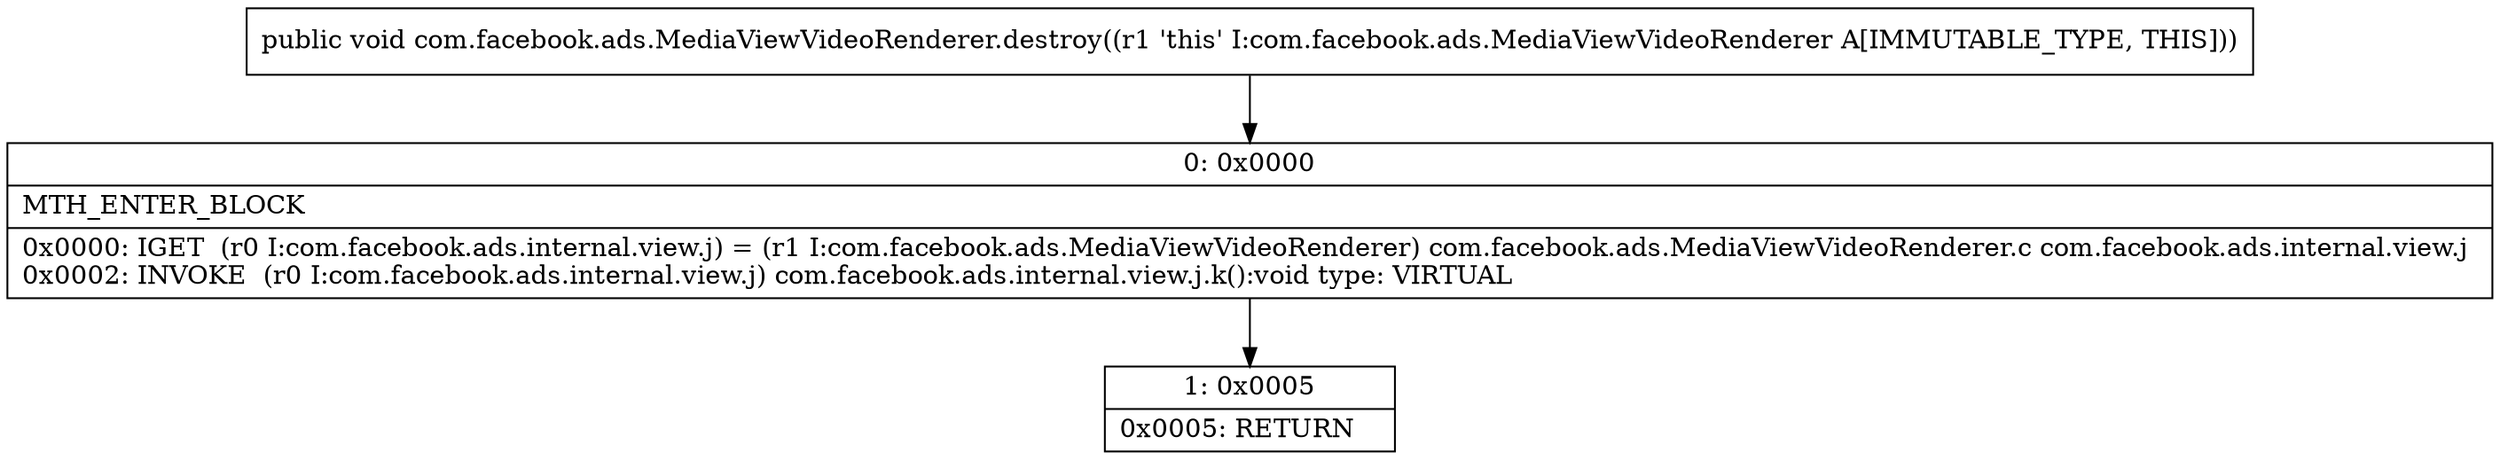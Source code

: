 digraph "CFG forcom.facebook.ads.MediaViewVideoRenderer.destroy()V" {
Node_0 [shape=record,label="{0\:\ 0x0000|MTH_ENTER_BLOCK\l|0x0000: IGET  (r0 I:com.facebook.ads.internal.view.j) = (r1 I:com.facebook.ads.MediaViewVideoRenderer) com.facebook.ads.MediaViewVideoRenderer.c com.facebook.ads.internal.view.j \l0x0002: INVOKE  (r0 I:com.facebook.ads.internal.view.j) com.facebook.ads.internal.view.j.k():void type: VIRTUAL \l}"];
Node_1 [shape=record,label="{1\:\ 0x0005|0x0005: RETURN   \l}"];
MethodNode[shape=record,label="{public void com.facebook.ads.MediaViewVideoRenderer.destroy((r1 'this' I:com.facebook.ads.MediaViewVideoRenderer A[IMMUTABLE_TYPE, THIS])) }"];
MethodNode -> Node_0;
Node_0 -> Node_1;
}

